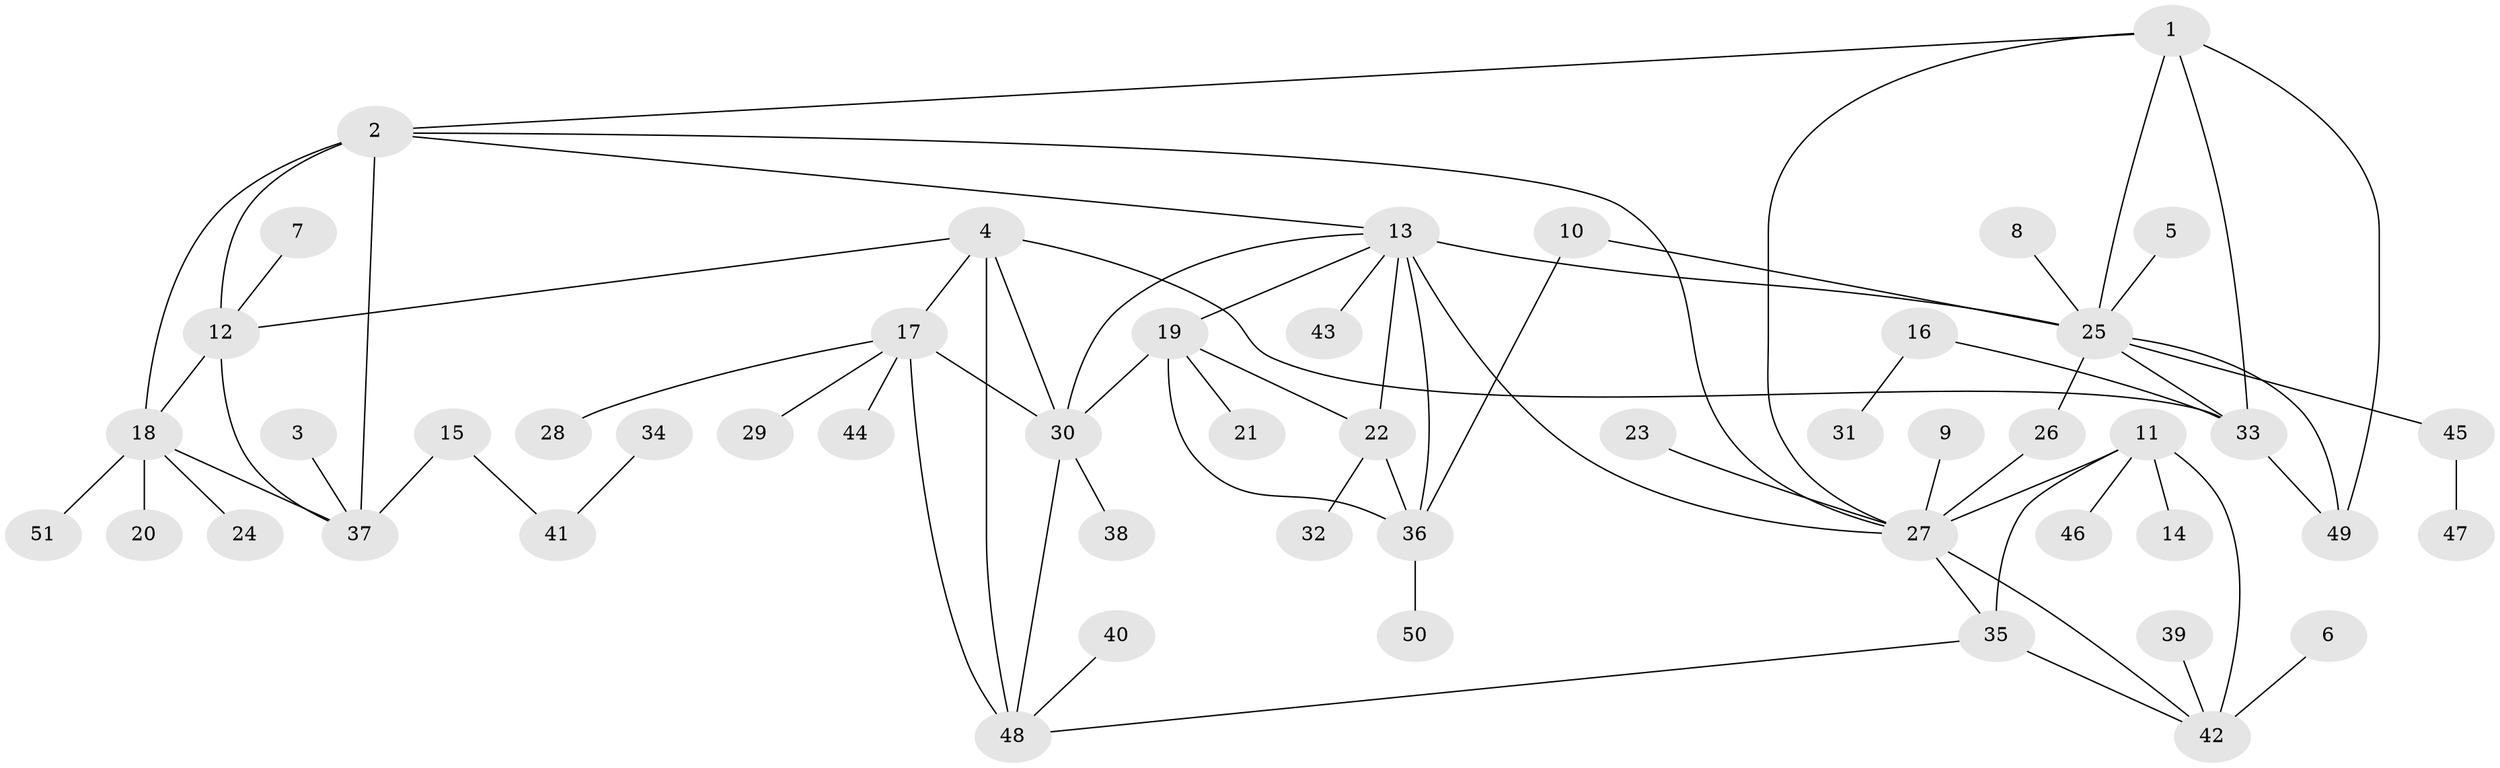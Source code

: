 // original degree distribution, {9: 0.029411764705882353, 8: 0.058823529411764705, 5: 0.06862745098039216, 6: 0.049019607843137254, 12: 0.00980392156862745, 10: 0.00980392156862745, 7: 0.00980392156862745, 13: 0.00980392156862745, 3: 0.049019607843137254, 1: 0.5784313725490197, 2: 0.12745098039215685}
// Generated by graph-tools (version 1.1) at 2025/37/03/04/25 23:37:31]
// undirected, 51 vertices, 74 edges
graph export_dot {
  node [color=gray90,style=filled];
  1;
  2;
  3;
  4;
  5;
  6;
  7;
  8;
  9;
  10;
  11;
  12;
  13;
  14;
  15;
  16;
  17;
  18;
  19;
  20;
  21;
  22;
  23;
  24;
  25;
  26;
  27;
  28;
  29;
  30;
  31;
  32;
  33;
  34;
  35;
  36;
  37;
  38;
  39;
  40;
  41;
  42;
  43;
  44;
  45;
  46;
  47;
  48;
  49;
  50;
  51;
  1 -- 2 [weight=1.0];
  1 -- 25 [weight=2.0];
  1 -- 27 [weight=1.0];
  1 -- 33 [weight=2.0];
  1 -- 49 [weight=2.0];
  2 -- 12 [weight=2.0];
  2 -- 13 [weight=1.0];
  2 -- 18 [weight=2.0];
  2 -- 27 [weight=1.0];
  2 -- 37 [weight=2.0];
  3 -- 37 [weight=1.0];
  4 -- 12 [weight=1.0];
  4 -- 17 [weight=2.0];
  4 -- 30 [weight=2.0];
  4 -- 33 [weight=1.0];
  4 -- 48 [weight=2.0];
  5 -- 25 [weight=1.0];
  6 -- 42 [weight=1.0];
  7 -- 12 [weight=1.0];
  8 -- 25 [weight=1.0];
  9 -- 27 [weight=1.0];
  10 -- 25 [weight=1.0];
  10 -- 36 [weight=1.0];
  11 -- 14 [weight=1.0];
  11 -- 27 [weight=2.0];
  11 -- 35 [weight=2.0];
  11 -- 42 [weight=2.0];
  11 -- 46 [weight=1.0];
  12 -- 18 [weight=1.0];
  12 -- 37 [weight=1.0];
  13 -- 19 [weight=1.0];
  13 -- 22 [weight=2.0];
  13 -- 25 [weight=1.0];
  13 -- 27 [weight=1.0];
  13 -- 30 [weight=1.0];
  13 -- 36 [weight=1.0];
  13 -- 43 [weight=1.0];
  15 -- 37 [weight=1.0];
  15 -- 41 [weight=1.0];
  16 -- 31 [weight=1.0];
  16 -- 33 [weight=1.0];
  17 -- 28 [weight=1.0];
  17 -- 29 [weight=1.0];
  17 -- 30 [weight=1.0];
  17 -- 44 [weight=1.0];
  17 -- 48 [weight=1.0];
  18 -- 20 [weight=1.0];
  18 -- 24 [weight=1.0];
  18 -- 37 [weight=1.0];
  18 -- 51 [weight=1.0];
  19 -- 21 [weight=1.0];
  19 -- 22 [weight=2.0];
  19 -- 30 [weight=1.0];
  19 -- 36 [weight=1.0];
  22 -- 32 [weight=1.0];
  22 -- 36 [weight=2.0];
  23 -- 27 [weight=1.0];
  25 -- 26 [weight=1.0];
  25 -- 33 [weight=1.0];
  25 -- 45 [weight=1.0];
  25 -- 49 [weight=1.0];
  26 -- 27 [weight=2.0];
  27 -- 35 [weight=1.0];
  27 -- 42 [weight=1.0];
  30 -- 38 [weight=1.0];
  30 -- 48 [weight=1.0];
  33 -- 49 [weight=1.0];
  34 -- 41 [weight=1.0];
  35 -- 42 [weight=1.0];
  35 -- 48 [weight=1.0];
  36 -- 50 [weight=1.0];
  39 -- 42 [weight=1.0];
  40 -- 48 [weight=1.0];
  45 -- 47 [weight=1.0];
}
